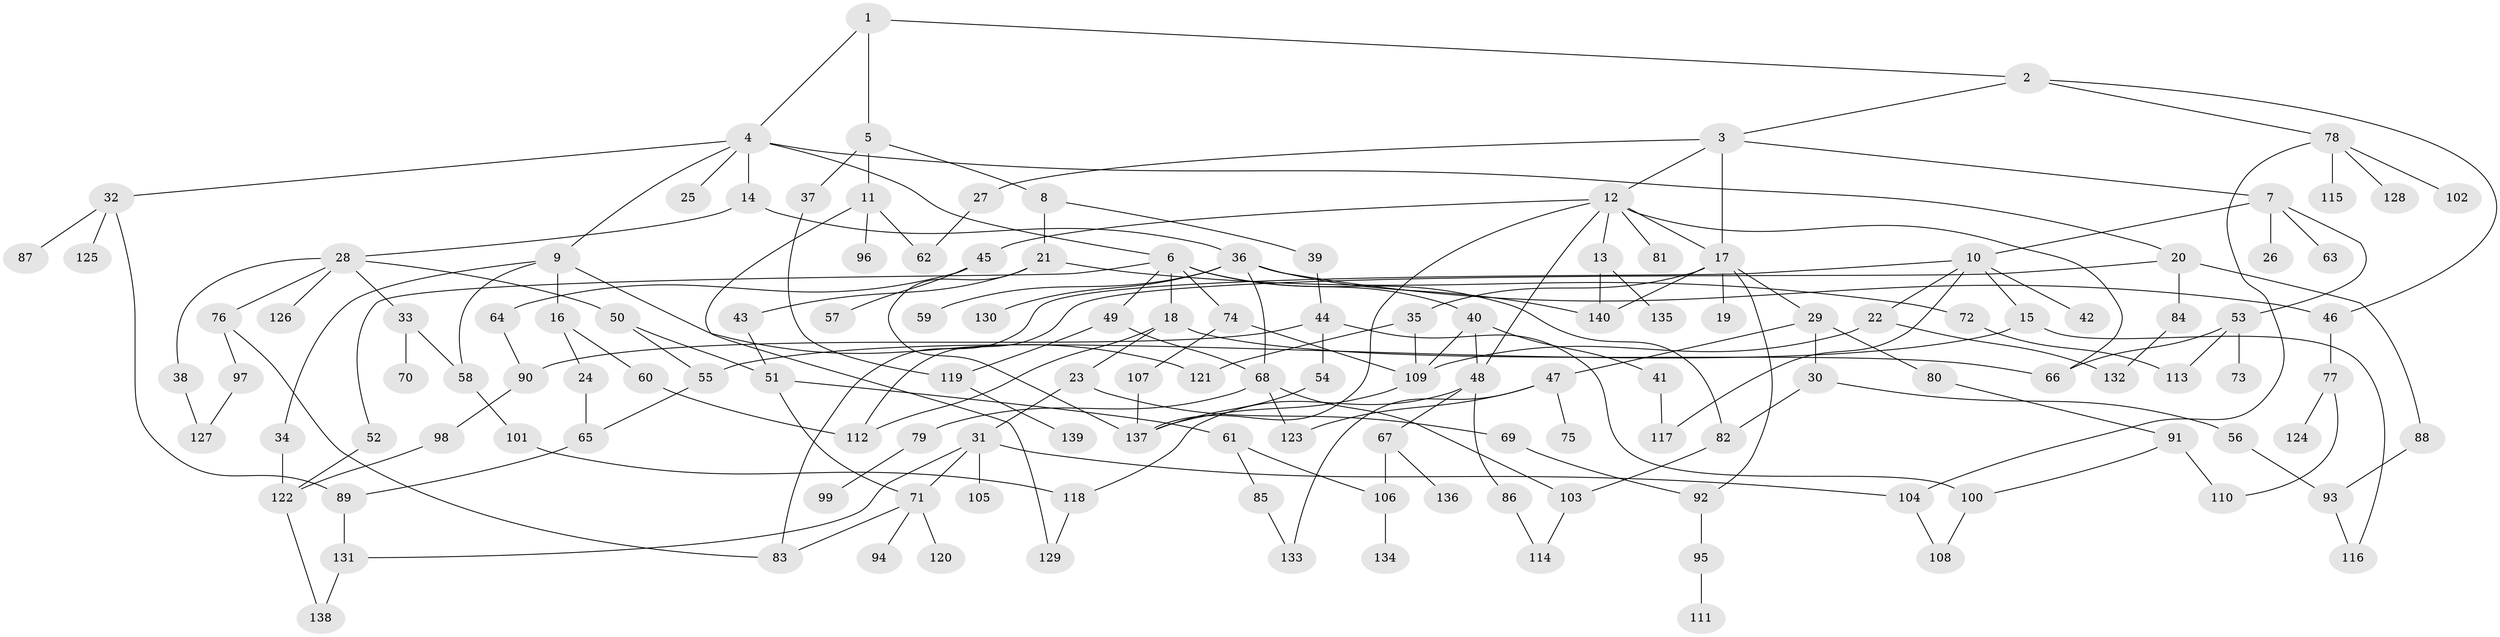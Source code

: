 // coarse degree distribution, {5: 0.14285714285714285, 4: 0.25, 6: 0.03571428571428571, 3: 0.3392857142857143, 10: 0.017857142857142856, 2: 0.125, 1: 0.05357142857142857, 9: 0.03571428571428571}
// Generated by graph-tools (version 1.1) at 2025/36/03/04/25 23:36:06]
// undirected, 140 vertices, 191 edges
graph export_dot {
  node [color=gray90,style=filled];
  1;
  2;
  3;
  4;
  5;
  6;
  7;
  8;
  9;
  10;
  11;
  12;
  13;
  14;
  15;
  16;
  17;
  18;
  19;
  20;
  21;
  22;
  23;
  24;
  25;
  26;
  27;
  28;
  29;
  30;
  31;
  32;
  33;
  34;
  35;
  36;
  37;
  38;
  39;
  40;
  41;
  42;
  43;
  44;
  45;
  46;
  47;
  48;
  49;
  50;
  51;
  52;
  53;
  54;
  55;
  56;
  57;
  58;
  59;
  60;
  61;
  62;
  63;
  64;
  65;
  66;
  67;
  68;
  69;
  70;
  71;
  72;
  73;
  74;
  75;
  76;
  77;
  78;
  79;
  80;
  81;
  82;
  83;
  84;
  85;
  86;
  87;
  88;
  89;
  90;
  91;
  92;
  93;
  94;
  95;
  96;
  97;
  98;
  99;
  100;
  101;
  102;
  103;
  104;
  105;
  106;
  107;
  108;
  109;
  110;
  111;
  112;
  113;
  114;
  115;
  116;
  117;
  118;
  119;
  120;
  121;
  122;
  123;
  124;
  125;
  126;
  127;
  128;
  129;
  130;
  131;
  132;
  133;
  134;
  135;
  136;
  137;
  138;
  139;
  140;
  1 -- 2;
  1 -- 4;
  1 -- 5;
  2 -- 3;
  2 -- 78;
  2 -- 46;
  3 -- 7;
  3 -- 12;
  3 -- 27;
  3 -- 17;
  4 -- 6;
  4 -- 9;
  4 -- 14;
  4 -- 20;
  4 -- 25;
  4 -- 32;
  5 -- 8;
  5 -- 11;
  5 -- 37;
  6 -- 18;
  6 -- 40;
  6 -- 49;
  6 -- 52;
  6 -- 74;
  6 -- 82;
  7 -- 10;
  7 -- 26;
  7 -- 53;
  7 -- 63;
  8 -- 21;
  8 -- 39;
  9 -- 16;
  9 -- 34;
  9 -- 58;
  9 -- 121;
  10 -- 15;
  10 -- 22;
  10 -- 42;
  10 -- 83;
  10 -- 117;
  11 -- 62;
  11 -- 96;
  11 -- 129;
  12 -- 13;
  12 -- 17;
  12 -- 45;
  12 -- 81;
  12 -- 48;
  12 -- 137;
  12 -- 66;
  13 -- 135;
  13 -- 140;
  14 -- 28;
  14 -- 36;
  15 -- 55;
  15 -- 116;
  16 -- 24;
  16 -- 60;
  17 -- 19;
  17 -- 29;
  17 -- 35;
  17 -- 140;
  17 -- 92;
  18 -- 23;
  18 -- 66;
  18 -- 112;
  20 -- 84;
  20 -- 88;
  20 -- 112;
  21 -- 43;
  21 -- 72;
  21 -- 137;
  22 -- 132;
  22 -- 109;
  23 -- 31;
  23 -- 69;
  24 -- 65;
  27 -- 62;
  28 -- 33;
  28 -- 38;
  28 -- 50;
  28 -- 76;
  28 -- 126;
  29 -- 30;
  29 -- 47;
  29 -- 80;
  30 -- 56;
  30 -- 82;
  31 -- 104;
  31 -- 105;
  31 -- 131;
  31 -- 71;
  32 -- 87;
  32 -- 89;
  32 -- 125;
  33 -- 70;
  33 -- 58;
  34 -- 122;
  35 -- 109;
  35 -- 121;
  36 -- 46;
  36 -- 59;
  36 -- 68;
  36 -- 130;
  36 -- 140;
  37 -- 119;
  38 -- 127;
  39 -- 44;
  40 -- 41;
  40 -- 48;
  40 -- 109;
  41 -- 117;
  43 -- 51;
  44 -- 54;
  44 -- 90;
  44 -- 100;
  45 -- 57;
  45 -- 64;
  46 -- 77;
  47 -- 75;
  47 -- 123;
  47 -- 133;
  48 -- 67;
  48 -- 86;
  48 -- 118;
  49 -- 119;
  49 -- 68;
  50 -- 51;
  50 -- 55;
  51 -- 61;
  51 -- 71;
  52 -- 122;
  53 -- 73;
  53 -- 66;
  53 -- 113;
  54 -- 137;
  55 -- 65;
  56 -- 93;
  58 -- 101;
  60 -- 112;
  61 -- 85;
  61 -- 106;
  64 -- 90;
  65 -- 89;
  67 -- 136;
  67 -- 106;
  68 -- 79;
  68 -- 123;
  68 -- 103;
  69 -- 92;
  71 -- 94;
  71 -- 120;
  71 -- 83;
  72 -- 113;
  74 -- 107;
  74 -- 109;
  76 -- 97;
  76 -- 83;
  77 -- 110;
  77 -- 124;
  78 -- 102;
  78 -- 115;
  78 -- 128;
  78 -- 104;
  79 -- 99;
  80 -- 91;
  82 -- 103;
  84 -- 132;
  85 -- 133;
  86 -- 114;
  88 -- 93;
  89 -- 131;
  90 -- 98;
  91 -- 100;
  91 -- 110;
  92 -- 95;
  93 -- 116;
  95 -- 111;
  97 -- 127;
  98 -- 122;
  100 -- 108;
  101 -- 118;
  103 -- 114;
  104 -- 108;
  106 -- 134;
  107 -- 137;
  109 -- 137;
  118 -- 129;
  119 -- 139;
  122 -- 138;
  131 -- 138;
}
